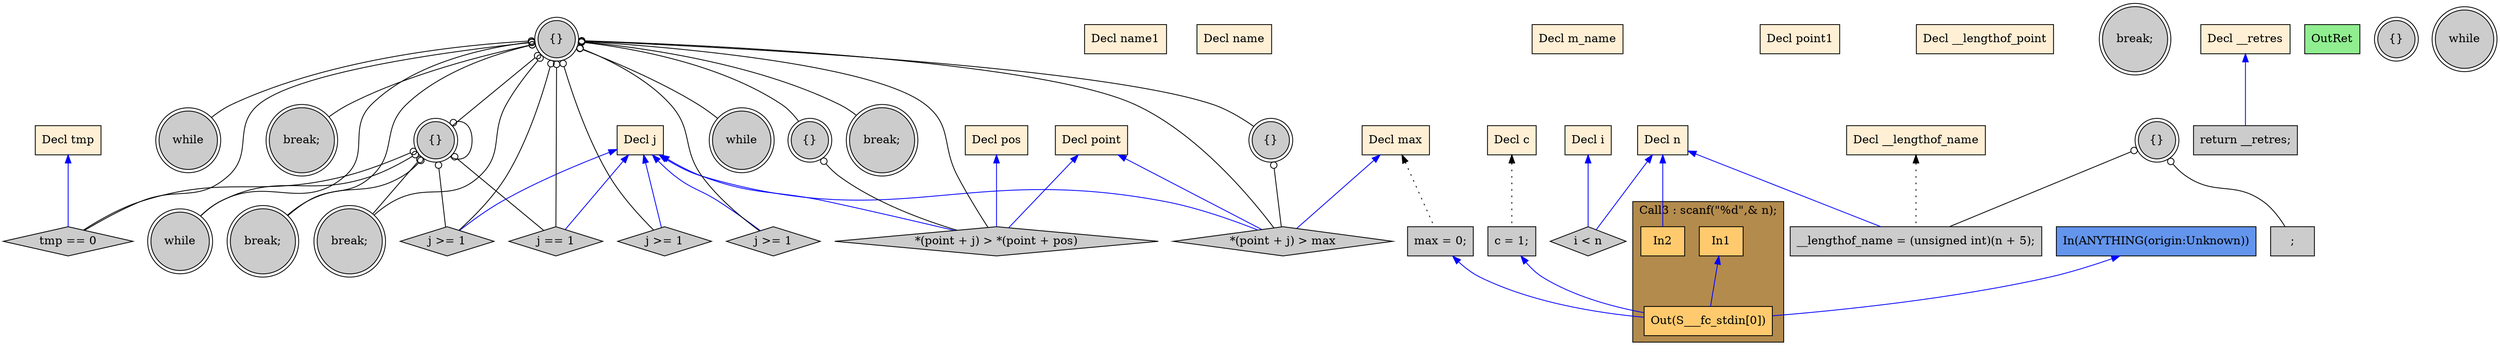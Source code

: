 digraph G {
  rankdir=TB;
  node [style="filled", ];
  32 [label="break;", fillcolor="#CCCCCC", shape=doublecircle, ];
  33 [label="{}", fillcolor="#CCCCCC", shape=doublecircle, ];
  34 [label="tmp == 0", fillcolor="#CCCCCC", shape=diamond, ];
  2 [label="Decl n", fillcolor="#FFEFD5", shape=box, ];
  35 [label="break;", fillcolor="#CCCCCC", shape=doublecircle, ];
  3 [label="Decl i", fillcolor="#FFEFD5", shape=box, ];
  36 [label="j == 1", fillcolor="#CCCCCC", shape=diamond, ];
  4 [label="Decl j", fillcolor="#FFEFD5", shape=box, ];
  37 [label="while", fillcolor="#CCCCCC", shape=doublecircle, ];
  5 [label="Decl c", fillcolor="#FFEFD5", shape=box, ];
  38 [label="j >= 1", fillcolor="#CCCCCC", shape=diamond, ];
  6 [label="Decl max", fillcolor="#FFEFD5", shape=box, ];
  39 [label="break;", fillcolor="#CCCCCC", shape=doublecircle, ];
  7 [label="Decl pos", fillcolor="#FFEFD5", shape=box, ];
  40 [label="{}", fillcolor="#CCCCCC", shape=doublecircle, ];
  8 [label="Decl name1", fillcolor="#FFEFD5", shape=box, ];
  41 [label="*(point + j) > max", fillcolor="#CCCCCC", shape=diamond, ];
  9 [label="Decl name", fillcolor="#FFEFD5", shape=box, ];
  42 [label="while", fillcolor="#CCCCCC", shape=doublecircle, ];
  10 [label="Decl __lengthof_name", fillcolor="#FFEFD5", shape=box, ];
  43 [label="j >= 1", fillcolor="#CCCCCC", shape=diamond, ];
  11 [label="Decl m_name", fillcolor="#FFEFD5", shape=box, ];
  44 [label="break;", fillcolor="#CCCCCC", shape=doublecircle, ];
  12 [label="Decl point1", fillcolor="#FFEFD5", shape=box, ];
  45 [label="{}", fillcolor="#CCCCCC", shape=doublecircle, ];
  13 [label="Decl point", fillcolor="#FFEFD5", shape=box, ];
  46 [label="*(point + j) > *(point + pos)", fillcolor="#CCCCCC",
      shape=diamond, ];
  14 [label="Decl __lengthof_point", fillcolor="#FFEFD5", shape=box, ];
  47 [label="break;", fillcolor="#CCCCCC", shape=doublecircle, ];
  15 [label="Decl tmp", fillcolor="#FFEFD5", shape=box, ];
  48 [label="return __retres;", fillcolor="#CCCCCC", shape=box, ];
  16 [label="Decl __retres", fillcolor="#FFEFD5", shape=box, ];
  49 [label="OutRet", fillcolor="#90EE90", shape=box, ];
  17 [label="c = 1;", fillcolor="#CCCCCC", shape=box, ];
  50 [label="In(ANYTHING(origin:Unknown))", fillcolor="#6495ED", shape=box, ];
  18 [label="max = 0;", fillcolor="#CCCCCC", shape=box, ];
  20 [label="In1", fillcolor="#FFCA6E", shape=box, ];
  21 [label="In2", fillcolor="#FFCA6E", shape=box, ];
  22 [label="Out(S___fc_stdin[0])", fillcolor="#FFCA6E", shape=box, ];
  23 [label="{}", fillcolor="#CCCCCC", shape=doublecircle, ];
  24 [label=";", fillcolor="#CCCCCC", shape=box, ];
  25 [label="__lengthof_name = (unsigned int)(n + 5);", fillcolor="#CCCCCC",
      shape=box, ];
  26 [label="{}", fillcolor="#CCCCCC", shape=doublecircle, ];
  27 [label="while", fillcolor="#CCCCCC", shape=doublecircle, ];
  28 [label="i < n", fillcolor="#CCCCCC", shape=diamond, ];
  29 [label="{}", fillcolor="#CCCCCC", shape=doublecircle, ];
  30 [label="while", fillcolor="#CCCCCC", shape=doublecircle, ];
  31 [label="j >= 1", fillcolor="#CCCCCC", shape=diamond, ];
  
  subgraph cluster_Call3 { label="Call3 : scanf(\"%d\",& n);";
                           fillcolor="#B38B4D"; style="filled"; 22;21;20;
     };
  
  edge [dir=back, ];
  29 -> 32 [color="#000000", arrowtail=odot, ];
  33 -> 32 [color="#000000", arrowtail=odot, ];
  29 -> 33 [color="#000000", arrowtail=odot, ];
  33 -> 33 [color="#000000", arrowtail=odot, ];
  15 -> 34 [color="#0000FF", ];
  29 -> 34 [color="#000000", arrowtail=odot, ];
  33 -> 34 [color="#000000", arrowtail=odot, ];
  29 -> 35 [color="#000000", arrowtail=odot, ];
  33 -> 35 [color="#000000", arrowtail=odot, ];
  4 -> 36 [color="#0000FF", ];
  29 -> 36 [color="#000000", arrowtail=odot, ];
  33 -> 36 [color="#000000", arrowtail=odot, ];
  29 -> 37 [color="#000000", arrowtail=odot, ];
  4 -> 38 [color="#0000FF", ];
  29 -> 38 [color="#000000", arrowtail=odot, ];
  29 -> 39 [color="#000000", arrowtail=odot, ];
  29 -> 40 [color="#000000", arrowtail=odot, ];
  4 -> 41 [color="#0000FF", ];
  6 -> 41 [color="#0000FF", ];
  13 -> 41 [color="#0000FF", ];
  29 -> 41 [color="#000000", arrowtail=odot, ];
  40 -> 41 [color="#000000", arrowtail=odot, ];
  29 -> 42 [color="#000000", arrowtail=odot, ];
  4 -> 43 [color="#0000FF", ];
  29 -> 43 [color="#000000", arrowtail=odot, ];
  29 -> 44 [color="#000000", arrowtail=odot, ];
  29 -> 45 [color="#000000", arrowtail=odot, ];
  4 -> 46 [color="#0000FF", ];
  7 -> 46 [color="#0000FF", ];
  13 -> 46 [color="#0000FF", ];
  29 -> 46 [color="#000000", arrowtail=odot, ];
  45 -> 46 [color="#000000", arrowtail=odot, ];
  16 -> 48 [color="#0000FF", ];
  5 -> 17 [color="#000000", style="dotted", ];
  6 -> 18 [color="#000000", style="dotted", ];
  2 -> 21 [color="#0000FF", ];
  17 -> 22 [color="#0000FF", ];
  18 -> 22 [color="#0000FF", ];
  20 -> 22 [color="#0000FF", ];
  50 -> 22 [color="#0000FF", ];
  23 -> 24 [color="#000000", arrowtail=odot, ];
  2 -> 25 [color="#0000FF", ];
  10 -> 25 [color="#000000", style="dotted", ];
  23 -> 25 [color="#000000", arrowtail=odot, ];
  2 -> 28 [color="#0000FF", ];
  3 -> 28 [color="#0000FF", ];
  29 -> 30 [color="#000000", arrowtail=odot, ];
  33 -> 30 [color="#000000", arrowtail=odot, ];
  4 -> 31 [color="#0000FF", ];
  29 -> 31 [color="#000000", arrowtail=odot, ];
  33 -> 31 [color="#000000", arrowtail=odot, ];
  
  }